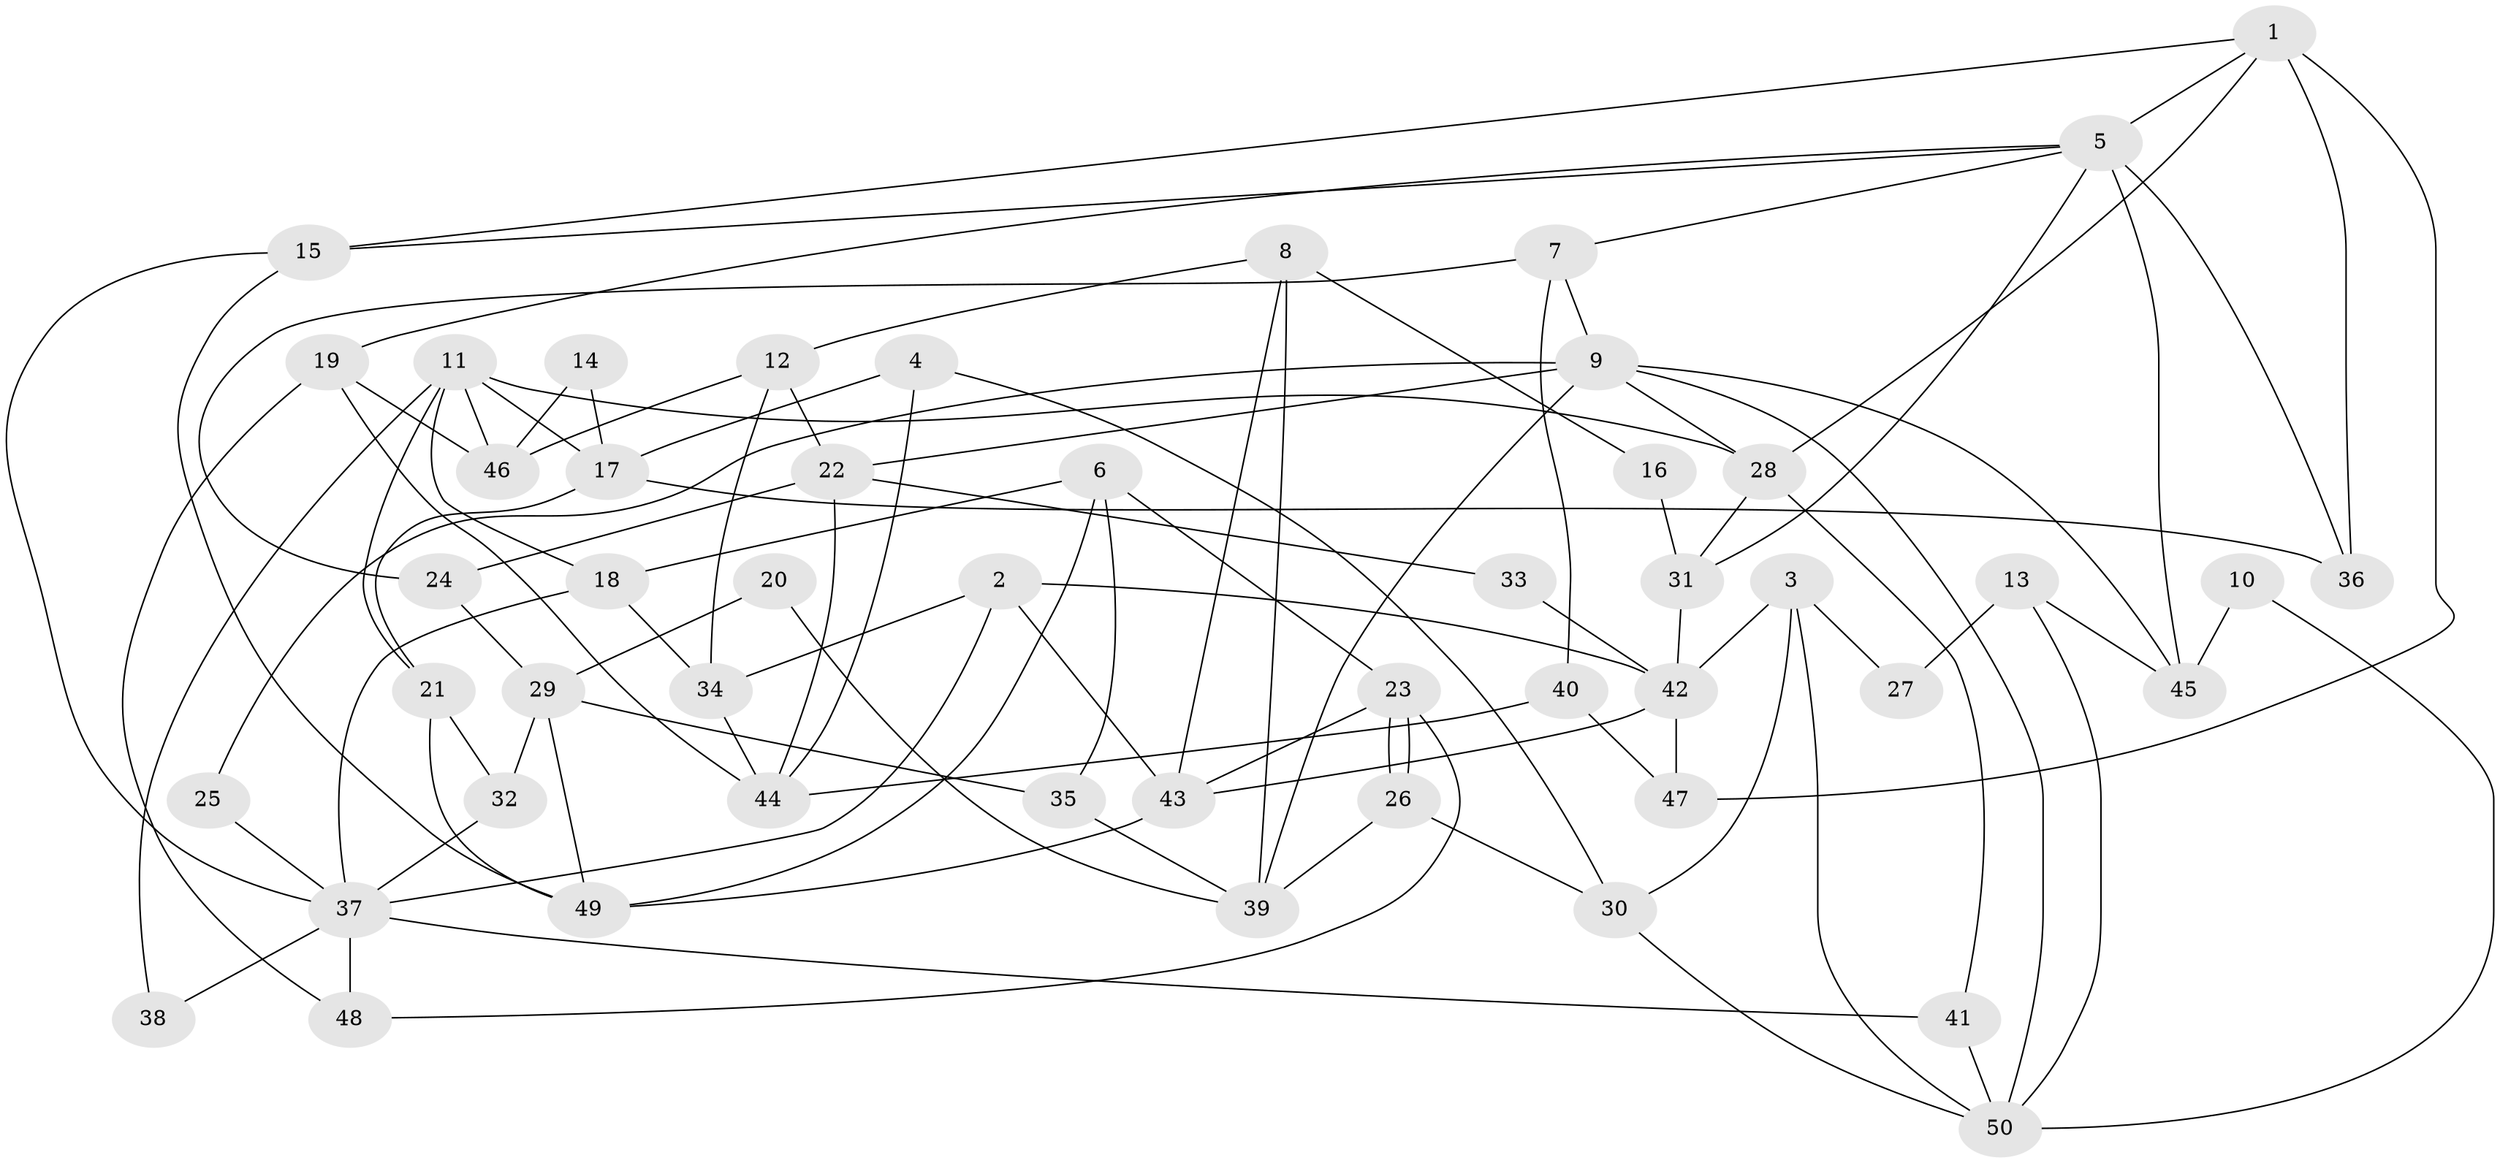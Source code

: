 // Generated by graph-tools (version 1.1) at 2025/36/03/09/25 02:36:27]
// undirected, 50 vertices, 100 edges
graph export_dot {
graph [start="1"]
  node [color=gray90,style=filled];
  1;
  2;
  3;
  4;
  5;
  6;
  7;
  8;
  9;
  10;
  11;
  12;
  13;
  14;
  15;
  16;
  17;
  18;
  19;
  20;
  21;
  22;
  23;
  24;
  25;
  26;
  27;
  28;
  29;
  30;
  31;
  32;
  33;
  34;
  35;
  36;
  37;
  38;
  39;
  40;
  41;
  42;
  43;
  44;
  45;
  46;
  47;
  48;
  49;
  50;
  1 -- 36;
  1 -- 15;
  1 -- 5;
  1 -- 28;
  1 -- 47;
  2 -- 34;
  2 -- 43;
  2 -- 37;
  2 -- 42;
  3 -- 42;
  3 -- 30;
  3 -- 27;
  3 -- 50;
  4 -- 44;
  4 -- 17;
  4 -- 30;
  5 -- 31;
  5 -- 7;
  5 -- 15;
  5 -- 19;
  5 -- 36;
  5 -- 45;
  6 -- 49;
  6 -- 18;
  6 -- 23;
  6 -- 35;
  7 -- 9;
  7 -- 24;
  7 -- 40;
  8 -- 39;
  8 -- 43;
  8 -- 12;
  8 -- 16;
  9 -- 28;
  9 -- 50;
  9 -- 22;
  9 -- 25;
  9 -- 39;
  9 -- 45;
  10 -- 50;
  10 -- 45;
  11 -- 28;
  11 -- 18;
  11 -- 17;
  11 -- 21;
  11 -- 38;
  11 -- 46;
  12 -- 22;
  12 -- 34;
  12 -- 46;
  13 -- 50;
  13 -- 45;
  13 -- 27;
  14 -- 17;
  14 -- 46;
  15 -- 37;
  15 -- 49;
  16 -- 31;
  17 -- 21;
  17 -- 36;
  18 -- 37;
  18 -- 34;
  19 -- 46;
  19 -- 44;
  19 -- 48;
  20 -- 29;
  20 -- 39;
  21 -- 32;
  21 -- 49;
  22 -- 44;
  22 -- 24;
  22 -- 33;
  23 -- 26;
  23 -- 26;
  23 -- 43;
  23 -- 48;
  24 -- 29;
  25 -- 37;
  26 -- 39;
  26 -- 30;
  28 -- 41;
  28 -- 31;
  29 -- 49;
  29 -- 32;
  29 -- 35;
  30 -- 50;
  31 -- 42;
  32 -- 37;
  33 -- 42;
  34 -- 44;
  35 -- 39;
  37 -- 48;
  37 -- 38;
  37 -- 41;
  40 -- 47;
  40 -- 44;
  41 -- 50;
  42 -- 43;
  42 -- 47;
  43 -- 49;
}
